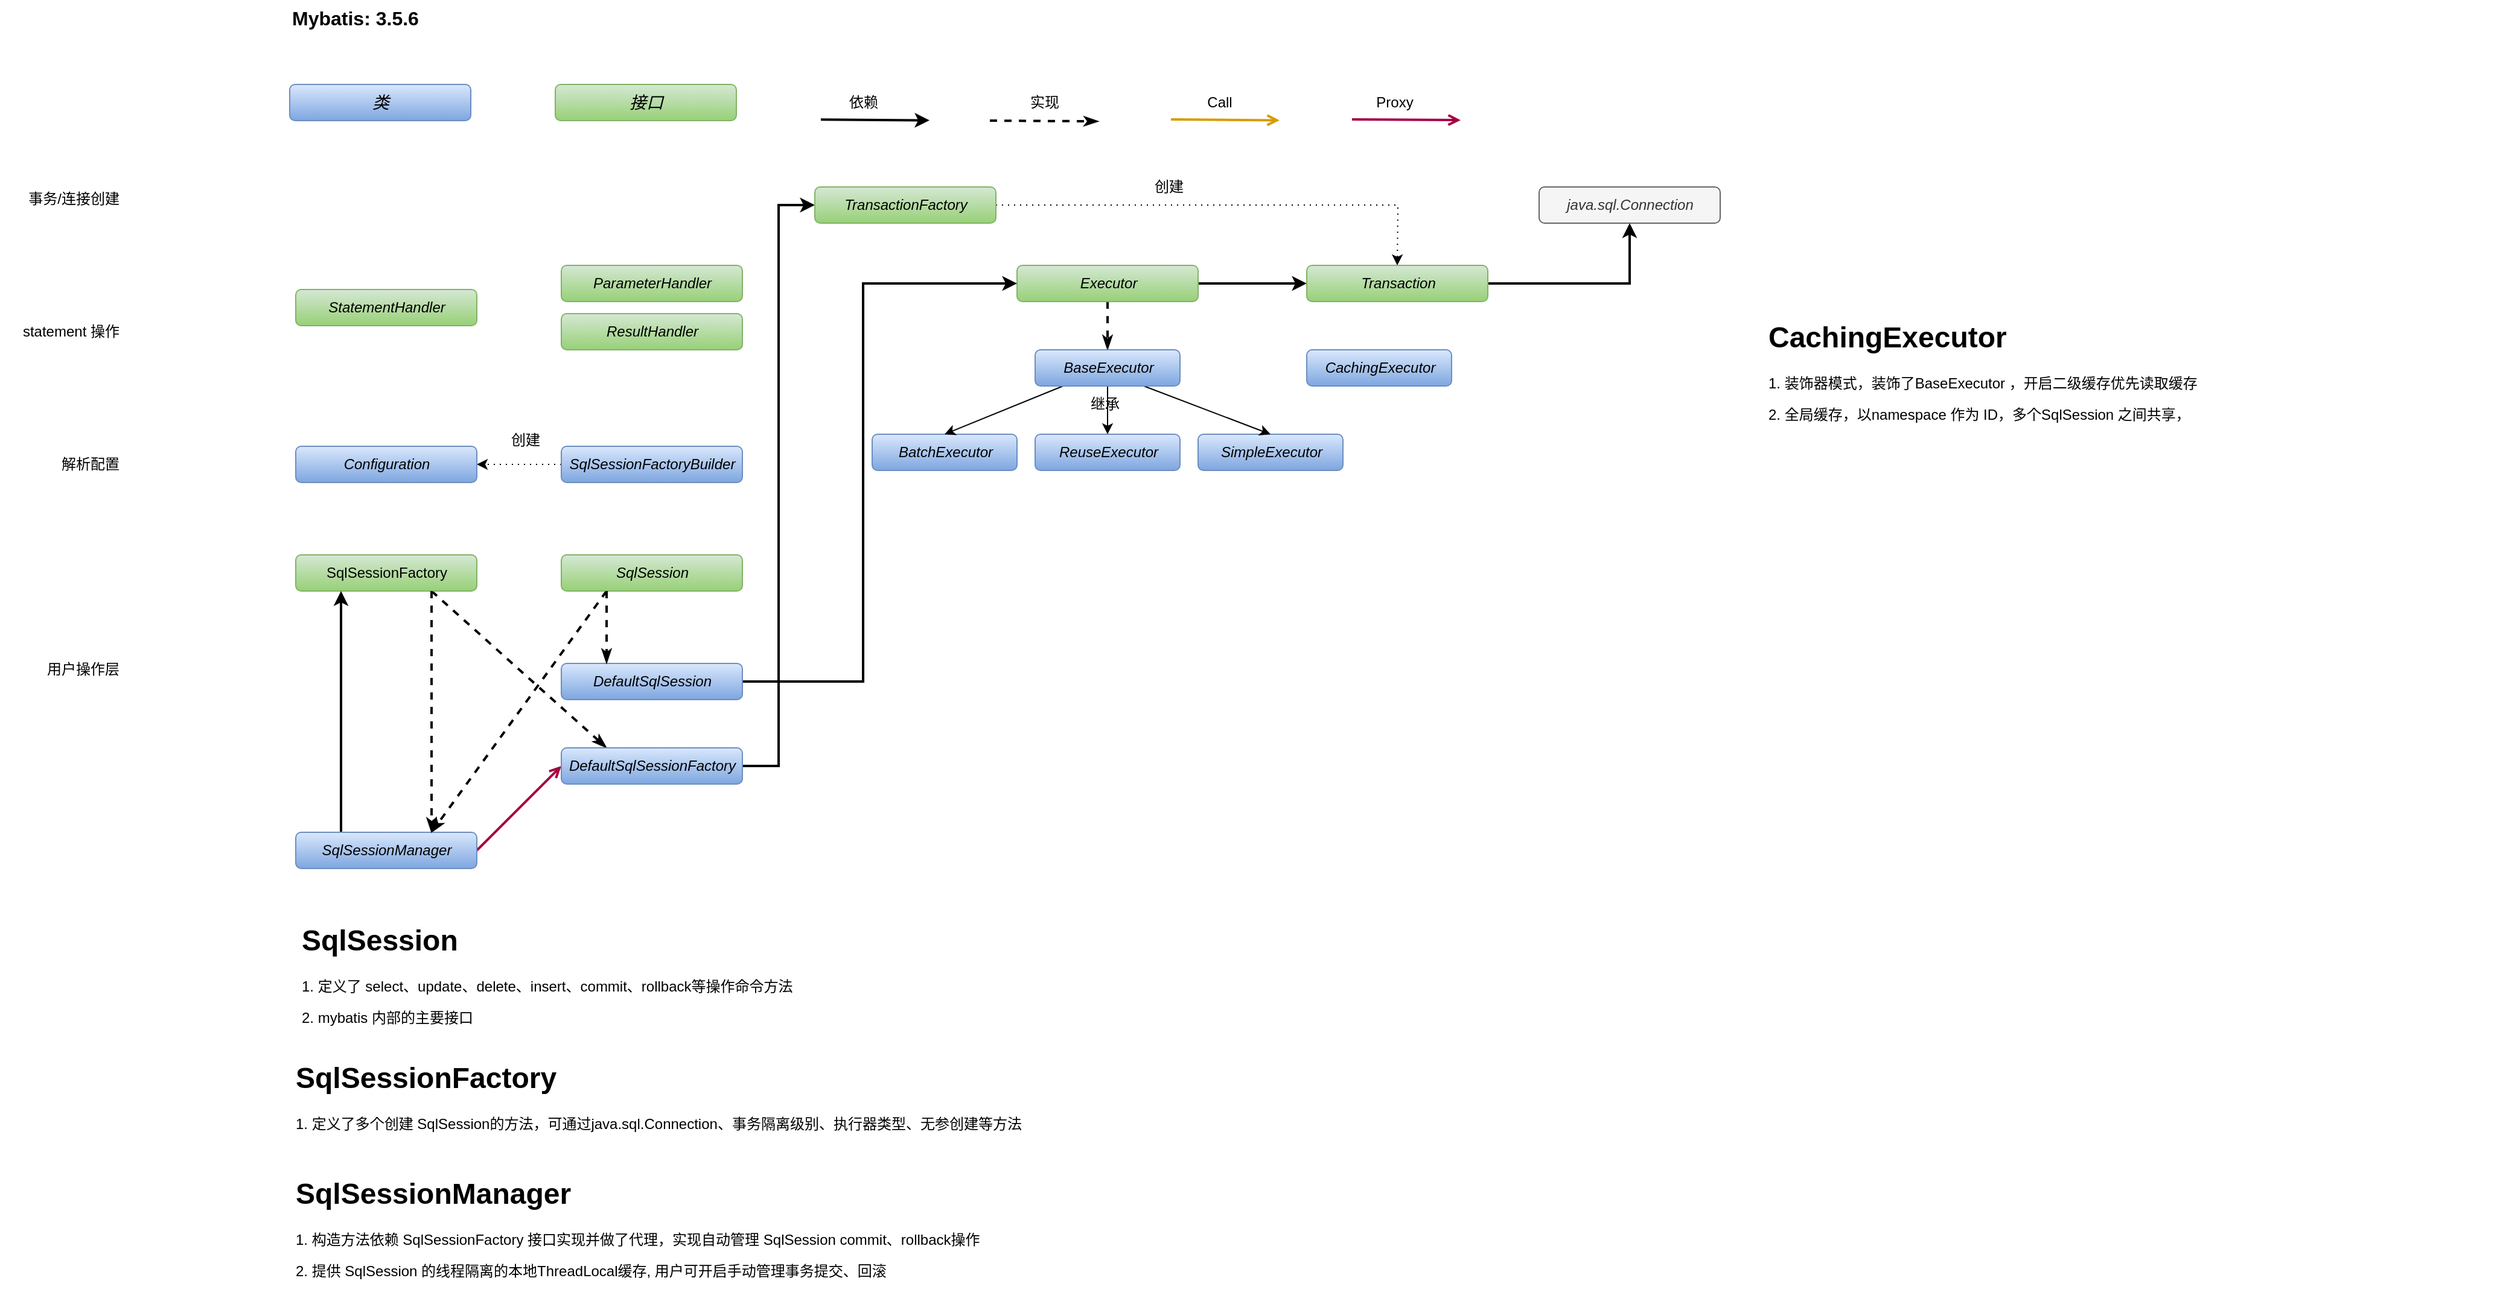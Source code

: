 <mxfile version="20.8.16" type="device"><diagram name="Page-1" id="e56a1550-8fbb-45ad-956c-1786394a9013"><mxGraphModel dx="2369" dy="2984" grid="1" gridSize="10" guides="1" tooltips="1" connect="1" arrows="1" fold="1" page="0" pageScale="1" pageWidth="1100" pageHeight="850" background="none" math="0" shadow="0"><root><mxCell id="0"/><mxCell id="1" parent="0"/><mxCell id="cMSn-RyeBEBXKR73PjCj-1" value="&lt;i&gt;&lt;font style=&quot;font-size: 14px;&quot;&gt;接口&lt;/font&gt;&lt;/i&gt;" style="rounded=1;html=1;fillColor=#d5e8d4;strokeColor=#82b366;fillStyle=solid;gradientColor=#97d077;fontColor=#000000;" parent="1" vertex="1"><mxGeometry x="240" y="-1710" width="150" height="30" as="geometry"/></mxCell><mxCell id="cMSn-RyeBEBXKR73PjCj-2" value="&lt;i&gt;&lt;font class=&quot;custom-cursor-default-hover&quot; style=&quot;font-size: 14px;&quot;&gt;类&lt;/font&gt;&lt;/i&gt;" style="rounded=1;html=1;fillColor=#dae8fc;strokeColor=#6c8ebf;fillStyle=solid;gradientColor=#7ea6e0;" parent="1" vertex="1"><mxGeometry x="20" y="-1710" width="150" height="30" as="geometry"/></mxCell><mxCell id="cMSn-RyeBEBXKR73PjCj-3" value="" style="endArrow=classic;html=1;rounded=0;strokeWidth=2;" parent="1" edge="1"><mxGeometry width="50" height="50" relative="1" as="geometry"><mxPoint x="460" y="-1680.83" as="sourcePoint"/><mxPoint x="550" y="-1680.24" as="targetPoint"/></mxGeometry></mxCell><mxCell id="cMSn-RyeBEBXKR73PjCj-4" value="依赖" style="text;html=1;align=center;verticalAlign=middle;resizable=0;points=[];autosize=1;strokeColor=none;fillColor=none;" parent="1" vertex="1"><mxGeometry x="470" y="-1710" width="50" height="30" as="geometry"/></mxCell><mxCell id="cMSn-RyeBEBXKR73PjCj-5" value="" style="endArrow=classicThin;html=1;rounded=0;strokeWidth=2;dashed=1;endFill=1;" parent="1" edge="1"><mxGeometry width="50" height="50" relative="1" as="geometry"><mxPoint x="600" y="-1680" as="sourcePoint"/><mxPoint x="690" y="-1679.41" as="targetPoint"/></mxGeometry></mxCell><mxCell id="cMSn-RyeBEBXKR73PjCj-6" value="实现" style="text;html=1;align=center;verticalAlign=middle;resizable=0;points=[];autosize=1;strokeColor=none;fillColor=none;" parent="1" vertex="1"><mxGeometry x="620" y="-1710" width="50" height="30" as="geometry"/></mxCell><mxCell id="cMSn-RyeBEBXKR73PjCj-7" value="" style="endArrow=open;html=1;rounded=0;strokeWidth=2;endFill=0;fillColor=#ffe6cc;strokeColor=#d79b00;" parent="1" edge="1"><mxGeometry width="50" height="50" relative="1" as="geometry"><mxPoint x="750" y="-1681" as="sourcePoint"/><mxPoint x="840" y="-1680.24" as="targetPoint"/></mxGeometry></mxCell><mxCell id="cMSn-RyeBEBXKR73PjCj-8" value="Call" style="text;html=1;align=center;verticalAlign=middle;resizable=0;points=[];autosize=1;strokeColor=none;fillColor=none;" parent="1" vertex="1"><mxGeometry x="770" y="-1710" width="40" height="30" as="geometry"/></mxCell><mxCell id="cMSn-RyeBEBXKR73PjCj-20" value="&lt;font style=&quot;font-size: 16px;&quot;&gt;&lt;b&gt;Mybatis: 3.5.6&lt;br&gt;&lt;/b&gt;&lt;/font&gt;" style="text;html=1;align=left;verticalAlign=middle;resizable=0;points=[];autosize=1;strokeColor=none;fillColor=none;" parent="1" vertex="1"><mxGeometry x="20" y="-1780" width="130" height="30" as="geometry"/></mxCell><mxCell id="cMSn-RyeBEBXKR73PjCj-30" value="" style="endArrow=open;html=1;rounded=0;strokeWidth=2;endFill=0;fillColor=#d80073;strokeColor=#A50040;" parent="1" edge="1"><mxGeometry width="50" height="50" relative="1" as="geometry"><mxPoint x="900" y="-1681" as="sourcePoint"/><mxPoint x="990" y="-1680.41" as="targetPoint"/></mxGeometry></mxCell><mxCell id="cMSn-RyeBEBXKR73PjCj-31" value="Proxy" style="text;html=1;align=center;verticalAlign=middle;resizable=0;points=[];autosize=1;strokeColor=none;fillColor=none;" parent="1" vertex="1"><mxGeometry x="910" y="-1710" width="50" height="30" as="geometry"/></mxCell><mxCell id="ZnZDAmP2lZ-HSCfnDJOz-25" style="edgeStyle=none;rounded=0;orthogonalLoop=1;jettySize=auto;html=1;exitX=0.25;exitY=1;exitDx=0;exitDy=0;entryX=0.75;entryY=0;entryDx=0;entryDy=0;endArrow=classicThin;strokeWidth=2;dashed=1;endFill=1;" edge="1" parent="1" source="uqvXiUQTA21NjwVZ4zVo-1" target="uqvXiUQTA21NjwVZ4zVo-3"><mxGeometry relative="1" as="geometry"/></mxCell><mxCell id="uqvXiUQTA21NjwVZ4zVo-1" value="&lt;i&gt;SqlSession&lt;/i&gt;" style="rounded=1;html=1;fillColor=#d5e8d4;strokeColor=#82b366;fillStyle=solid;gradientColor=#97d077;fontColor=#000000;" parent="1" vertex="1"><mxGeometry x="245" y="-1320" width="150" height="30" as="geometry"/></mxCell><mxCell id="ZnZDAmP2lZ-HSCfnDJOz-5" style="rounded=0;orthogonalLoop=1;jettySize=auto;html=1;exitX=0.75;exitY=1;exitDx=0;exitDy=0;entryX=0.25;entryY=0;entryDx=0;entryDy=0;endArrow=classicThin;strokeWidth=2;dashed=1;endFill=1;" edge="1" parent="1" source="uqvXiUQTA21NjwVZ4zVo-2" target="ZnZDAmP2lZ-HSCfnDJOz-4"><mxGeometry relative="1" as="geometry"/></mxCell><mxCell id="uqvXiUQTA21NjwVZ4zVo-2" value="SqlSessionFactory" style="rounded=1;html=1;fillColor=#d5e8d4;strokeColor=#82b366;fillStyle=solid;gradientColor=#97d077;fontColor=#000000;" parent="1" vertex="1"><mxGeometry x="25" y="-1320" width="150" height="30" as="geometry"/></mxCell><mxCell id="uqvXiUQTA21NjwVZ4zVo-8" style="rounded=0;orthogonalLoop=1;jettySize=auto;html=1;exitX=0.25;exitY=0;exitDx=0;exitDy=0;entryX=0.25;entryY=1;entryDx=0;entryDy=0;strokeWidth=2;" parent="1" source="uqvXiUQTA21NjwVZ4zVo-3" target="uqvXiUQTA21NjwVZ4zVo-2" edge="1"><mxGeometry relative="1" as="geometry"><mxPoint x="90" y="-1310" as="sourcePoint"/><mxPoint x="87.5" y="-1390" as="targetPoint"/></mxGeometry></mxCell><mxCell id="ZnZDAmP2lZ-HSCfnDJOz-8" style="edgeStyle=none;rounded=0;orthogonalLoop=1;jettySize=auto;html=1;exitX=1;exitY=0.5;exitDx=0;exitDy=0;endArrow=open;strokeColor=#A50040;strokeWidth=2;endFill=0;fillColor=#d80073;entryX=0;entryY=0.5;entryDx=0;entryDy=0;" edge="1" parent="1" source="uqvXiUQTA21NjwVZ4zVo-3" target="ZnZDAmP2lZ-HSCfnDJOz-4"><mxGeometry relative="1" as="geometry"><mxPoint x="335" y="-1220" as="targetPoint"/></mxGeometry></mxCell><mxCell id="uqvXiUQTA21NjwVZ4zVo-3" value="&lt;i&gt;SqlSessionManager&lt;/i&gt;" style="rounded=1;html=1;fillColor=#dae8fc;strokeColor=#6c8ebf;fillStyle=solid;gradientColor=#7ea6e0;" parent="1" vertex="1"><mxGeometry x="25" y="-1090" width="150" height="30" as="geometry"/></mxCell><mxCell id="uqvXiUQTA21NjwVZ4zVo-6" value="" style="endArrow=classicThin;html=1;rounded=0;strokeWidth=2;dashed=1;endFill=1;exitX=0.75;exitY=1;exitDx=0;exitDy=0;entryX=0.75;entryY=0;entryDx=0;entryDy=0;" parent="1" source="uqvXiUQTA21NjwVZ4zVo-2" target="uqvXiUQTA21NjwVZ4zVo-3" edge="1"><mxGeometry width="50" height="50" relative="1" as="geometry"><mxPoint x="65" y="-1360" as="sourcePoint"/><mxPoint x="155" y="-1359.41" as="targetPoint"/></mxGeometry></mxCell><mxCell id="uqvXiUQTA21NjwVZ4zVo-10" value="&lt;h1&gt;SqlSession&lt;/h1&gt;&lt;p&gt;1. 定义了 select、update、delete、insert、commit、rollback等操作命令方法&lt;/p&gt;&lt;p&gt;2. mybatis 内部的主要接口&lt;/p&gt;" style="text;html=1;strokeColor=none;fillColor=none;spacing=5;spacingTop=-20;whiteSpace=wrap;overflow=hidden;rounded=0;align=left;" parent="1" vertex="1"><mxGeometry x="25" y="-1020" width="610" height="110" as="geometry"/></mxCell><mxCell id="ZnZDAmP2lZ-HSCfnDJOz-28" style="edgeStyle=none;rounded=0;orthogonalLoop=1;jettySize=auto;html=1;exitX=0;exitY=0.5;exitDx=0;exitDy=0;entryX=1;entryY=0.5;entryDx=0;entryDy=0;dashed=1;dashPattern=1 4;" edge="1" parent="1" source="ZnZDAmP2lZ-HSCfnDJOz-1" target="ZnZDAmP2lZ-HSCfnDJOz-2"><mxGeometry relative="1" as="geometry"/></mxCell><mxCell id="ZnZDAmP2lZ-HSCfnDJOz-1" value="&lt;i&gt;SqlSessionFactoryBuilder&lt;/i&gt;" style="rounded=1;html=1;fillColor=#dae8fc;strokeColor=#6c8ebf;fillStyle=solid;gradientColor=#7ea6e0;" vertex="1" parent="1"><mxGeometry x="245" y="-1410" width="150" height="30" as="geometry"/></mxCell><mxCell id="ZnZDAmP2lZ-HSCfnDJOz-2" value="&lt;i&gt;Configuration&lt;/i&gt;" style="rounded=1;html=1;fillColor=#dae8fc;strokeColor=#6c8ebf;fillStyle=solid;gradientColor=#7ea6e0;" vertex="1" parent="1"><mxGeometry x="25" y="-1410" width="150" height="30" as="geometry"/></mxCell><mxCell id="ZnZDAmP2lZ-HSCfnDJOz-27" style="edgeStyle=none;rounded=0;orthogonalLoop=1;jettySize=auto;html=1;exitX=1;exitY=0.5;exitDx=0;exitDy=0;entryX=0;entryY=0.5;entryDx=0;entryDy=0;strokeWidth=2;" edge="1" parent="1" source="ZnZDAmP2lZ-HSCfnDJOz-4" target="ZnZDAmP2lZ-HSCfnDJOz-9"><mxGeometry relative="1" as="geometry"><Array as="points"><mxPoint x="425" y="-1145"/><mxPoint x="425" y="-1610"/></Array></mxGeometry></mxCell><mxCell id="ZnZDAmP2lZ-HSCfnDJOz-4" value="&lt;i&gt;DefaultSqlSessionFactory&lt;/i&gt;" style="rounded=1;html=1;fillColor=#dae8fc;strokeColor=#6c8ebf;fillStyle=solid;gradientColor=#7ea6e0;" vertex="1" parent="1"><mxGeometry x="245" y="-1160" width="150" height="30" as="geometry"/></mxCell><mxCell id="ZnZDAmP2lZ-HSCfnDJOz-30" style="edgeStyle=none;rounded=0;orthogonalLoop=1;jettySize=auto;html=1;exitX=1;exitY=0.5;exitDx=0;exitDy=0;entryX=0.5;entryY=0;entryDx=0;entryDy=0;dashed=1;dashPattern=1 4;" edge="1" parent="1" source="ZnZDAmP2lZ-HSCfnDJOz-9" target="ZnZDAmP2lZ-HSCfnDJOz-19"><mxGeometry relative="1" as="geometry"><Array as="points"><mxPoint x="938" y="-1610"/></Array></mxGeometry></mxCell><mxCell id="ZnZDAmP2lZ-HSCfnDJOz-9" value="&lt;i&gt;TransactionFactory&lt;/i&gt;" style="rounded=1;html=1;fillColor=#d5e8d4;strokeColor=#82b366;fillStyle=solid;gradientColor=#97d077;fontColor=#000000;" vertex="1" parent="1"><mxGeometry x="455" y="-1625" width="150" height="30" as="geometry"/></mxCell><mxCell id="ZnZDAmP2lZ-HSCfnDJOz-20" style="edgeStyle=none;rounded=0;orthogonalLoop=1;jettySize=auto;html=1;exitX=1;exitY=0.5;exitDx=0;exitDy=0;entryX=0;entryY=0.5;entryDx=0;entryDy=0;strokeWidth=2;" edge="1" parent="1" source="ZnZDAmP2lZ-HSCfnDJOz-10" target="ZnZDAmP2lZ-HSCfnDJOz-19"><mxGeometry relative="1" as="geometry"/></mxCell><mxCell id="ZnZDAmP2lZ-HSCfnDJOz-50" style="edgeStyle=none;rounded=0;orthogonalLoop=1;jettySize=auto;html=1;exitX=0.5;exitY=1;exitDx=0;exitDy=0;entryX=0.5;entryY=0;entryDx=0;entryDy=0;endArrow=classicThin;strokeWidth=2;dashed=1;endFill=1;" edge="1" parent="1" source="ZnZDAmP2lZ-HSCfnDJOz-10" target="ZnZDAmP2lZ-HSCfnDJOz-49"><mxGeometry relative="1" as="geometry"/></mxCell><mxCell id="ZnZDAmP2lZ-HSCfnDJOz-10" value="&lt;i&gt;Executor&lt;/i&gt;" style="rounded=1;html=1;fillColor=#d5e8d4;strokeColor=#82b366;fillStyle=solid;gradientColor=#97d077;fontColor=#000000;" vertex="1" parent="1"><mxGeometry x="622.5" y="-1560" width="150" height="30" as="geometry"/></mxCell><mxCell id="ZnZDAmP2lZ-HSCfnDJOz-11" value="&lt;i&gt;BatchExecutor&lt;/i&gt;" style="rounded=1;html=1;fillColor=#dae8fc;strokeColor=#6c8ebf;fillStyle=solid;gradientColor=#7ea6e0;" vertex="1" parent="1"><mxGeometry x="502.5" y="-1420" width="120" height="30" as="geometry"/></mxCell><mxCell id="ZnZDAmP2lZ-HSCfnDJOz-12" value="&lt;i&gt;ReuseExecutor&lt;/i&gt;" style="rounded=1;html=1;fillColor=#dae8fc;strokeColor=#6c8ebf;fillStyle=solid;gradientColor=#7ea6e0;" vertex="1" parent="1"><mxGeometry x="637.5" y="-1420" width="120" height="30" as="geometry"/></mxCell><mxCell id="ZnZDAmP2lZ-HSCfnDJOz-13" value="&lt;i&gt;SimpleExecutor&lt;/i&gt;" style="rounded=1;html=1;fillColor=#dae8fc;strokeColor=#6c8ebf;fillStyle=solid;gradientColor=#7ea6e0;" vertex="1" parent="1"><mxGeometry x="772.5" y="-1420" width="120" height="30" as="geometry"/></mxCell><mxCell id="ZnZDAmP2lZ-HSCfnDJOz-14" value="&lt;i&gt;CachingExecutor&lt;/i&gt;" style="rounded=1;html=1;fillColor=#dae8fc;strokeColor=#6c8ebf;fillStyle=solid;gradientColor=#7ea6e0;" vertex="1" parent="1"><mxGeometry x="862.5" y="-1490" width="120" height="30" as="geometry"/></mxCell><mxCell id="ZnZDAmP2lZ-HSCfnDJOz-34" style="edgeStyle=none;rounded=0;orthogonalLoop=1;jettySize=auto;html=1;exitX=1;exitY=0.5;exitDx=0;exitDy=0;entryX=0.5;entryY=1;entryDx=0;entryDy=0;strokeWidth=2;" edge="1" parent="1" source="ZnZDAmP2lZ-HSCfnDJOz-19" target="ZnZDAmP2lZ-HSCfnDJOz-33"><mxGeometry relative="1" as="geometry"><Array as="points"><mxPoint x="1130" y="-1545"/></Array></mxGeometry></mxCell><mxCell id="ZnZDAmP2lZ-HSCfnDJOz-19" value="&lt;i&gt;Transaction&lt;/i&gt;" style="rounded=1;html=1;fillColor=#d5e8d4;strokeColor=#82b366;fillStyle=solid;gradientColor=#97d077;fontColor=#000000;" vertex="1" parent="1"><mxGeometry x="862.5" y="-1560" width="150" height="30" as="geometry"/></mxCell><mxCell id="ZnZDAmP2lZ-HSCfnDJOz-26" style="edgeStyle=none;rounded=0;orthogonalLoop=1;jettySize=auto;html=1;exitX=1;exitY=0.5;exitDx=0;exitDy=0;entryX=0;entryY=0.5;entryDx=0;entryDy=0;strokeWidth=2;" edge="1" parent="1" source="ZnZDAmP2lZ-HSCfnDJOz-23" target="ZnZDAmP2lZ-HSCfnDJOz-10"><mxGeometry relative="1" as="geometry"><Array as="points"><mxPoint x="495" y="-1215"/><mxPoint x="495" y="-1545"/></Array></mxGeometry></mxCell><mxCell id="ZnZDAmP2lZ-HSCfnDJOz-23" value="&lt;i&gt;DefaultSqlSession&lt;/i&gt;" style="rounded=1;html=1;fillColor=#dae8fc;strokeColor=#6c8ebf;fillStyle=solid;gradientColor=#7ea6e0;" vertex="1" parent="1"><mxGeometry x="245" y="-1230" width="150" height="30" as="geometry"/></mxCell><mxCell id="ZnZDAmP2lZ-HSCfnDJOz-24" style="rounded=0;orthogonalLoop=1;jettySize=auto;html=1;exitX=0.25;exitY=1;exitDx=0;exitDy=0;entryX=0.25;entryY=0;entryDx=0;entryDy=0;endArrow=classicThin;strokeWidth=2;dashed=1;endFill=1;" edge="1" parent="1" source="uqvXiUQTA21NjwVZ4zVo-1" target="ZnZDAmP2lZ-HSCfnDJOz-23"><mxGeometry relative="1" as="geometry"><mxPoint x="415" y="-1160" as="sourcePoint"/><mxPoint x="485" y="-1100" as="targetPoint"/></mxGeometry></mxCell><mxCell id="ZnZDAmP2lZ-HSCfnDJOz-29" value="创建" style="text;html=1;align=center;verticalAlign=middle;resizable=0;points=[];autosize=1;strokeColor=none;fillColor=none;" vertex="1" parent="1"><mxGeometry x="190" y="-1430" width="50" height="30" as="geometry"/></mxCell><mxCell id="ZnZDAmP2lZ-HSCfnDJOz-31" value="创建" style="text;html=1;align=center;verticalAlign=middle;resizable=0;points=[];autosize=1;strokeColor=none;fillColor=none;" vertex="1" parent="1"><mxGeometry x="722.5" y="-1640" width="50" height="30" as="geometry"/></mxCell><mxCell id="ZnZDAmP2lZ-HSCfnDJOz-33" value="&lt;i&gt;java.sql.Connection&lt;/i&gt;" style="rounded=1;html=1;fillColor=#f5f5f5;strokeColor=#666666;fillStyle=solid;fontColor=#333333;" vertex="1" parent="1"><mxGeometry x="1055" y="-1625" width="150" height="30" as="geometry"/></mxCell><mxCell id="ZnZDAmP2lZ-HSCfnDJOz-35" value="用户操作层" style="text;html=1;align=right;verticalAlign=middle;resizable=0;points=[];autosize=1;strokeColor=none;fillColor=none;" vertex="1" parent="1"><mxGeometry x="-200" y="-1240" width="80" height="30" as="geometry"/></mxCell><mxCell id="ZnZDAmP2lZ-HSCfnDJOz-37" value="解析配置" style="text;html=1;align=right;verticalAlign=middle;resizable=0;points=[];autosize=1;strokeColor=none;fillColor=none;" vertex="1" parent="1"><mxGeometry x="-190" y="-1410" width="70" height="30" as="geometry"/></mxCell><mxCell id="ZnZDAmP2lZ-HSCfnDJOz-39" value="statement 操作" style="text;html=1;align=right;verticalAlign=middle;resizable=0;points=[];autosize=1;strokeColor=none;fillColor=none;" vertex="1" parent="1"><mxGeometry x="-220" y="-1520" width="100" height="30" as="geometry"/></mxCell><mxCell id="ZnZDAmP2lZ-HSCfnDJOz-40" value="事务/连接创建" style="text;html=1;align=right;verticalAlign=middle;resizable=0;points=[];autosize=1;strokeColor=none;fillColor=none;" vertex="1" parent="1"><mxGeometry x="-220" y="-1630" width="100" height="30" as="geometry"/></mxCell><mxCell id="ZnZDAmP2lZ-HSCfnDJOz-42" value="&lt;i&gt;StatementHandler&lt;/i&gt;" style="rounded=1;html=1;fillColor=#d5e8d4;strokeColor=#82b366;fillStyle=solid;gradientColor=#97d077;fontColor=#000000;" vertex="1" parent="1"><mxGeometry x="25" y="-1540" width="150" height="30" as="geometry"/></mxCell><mxCell id="ZnZDAmP2lZ-HSCfnDJOz-43" value="&lt;i&gt;ResultHandler&lt;/i&gt;" style="rounded=1;html=1;fillColor=#d5e8d4;strokeColor=#82b366;fillStyle=solid;gradientColor=#97d077;fontColor=#000000;" vertex="1" parent="1"><mxGeometry x="245" y="-1520" width="150" height="30" as="geometry"/></mxCell><mxCell id="ZnZDAmP2lZ-HSCfnDJOz-44" value="&lt;i&gt;ParameterHandler&lt;/i&gt;" style="rounded=1;html=1;fillColor=#d5e8d4;strokeColor=#82b366;fillStyle=solid;gradientColor=#97d077;fontColor=#000000;" vertex="1" parent="1"><mxGeometry x="245" y="-1560" width="150" height="30" as="geometry"/></mxCell><mxCell id="ZnZDAmP2lZ-HSCfnDJOz-46" value="&lt;h1&gt;SqlSessionManager&lt;/h1&gt;&lt;p&gt;1. 构造方法依赖 SqlSessionFactory 接口实现并做了代理，实现自动管理 SqlSession commit、rollback操作&lt;/p&gt;&lt;p&gt;2. 提供 SqlSession 的线程隔离的本地ThreadLocal缓存, 用户可开启手动管理事务提交、回滚&lt;/p&gt;&lt;p&gt;&lt;br&gt;&lt;/p&gt;" style="text;html=1;strokeColor=none;fillColor=none;spacing=5;spacingTop=-20;whiteSpace=wrap;overflow=hidden;rounded=0;align=left;" vertex="1" parent="1"><mxGeometry x="20" y="-810" width="610" height="120" as="geometry"/></mxCell><mxCell id="ZnZDAmP2lZ-HSCfnDJOz-47" value="&lt;h1&gt;SqlSessionFactory&lt;/h1&gt;&lt;p&gt;1. 定义了多个创建 SqlSession的方法，可通过java.sql.Connection、事务隔离级别、执行器类型、无参创建等方法&lt;/p&gt;" style="text;html=1;strokeColor=none;fillColor=none;spacing=5;spacingTop=-20;whiteSpace=wrap;overflow=hidden;rounded=0;align=left;" vertex="1" parent="1"><mxGeometry x="20" y="-906" width="610" height="90" as="geometry"/></mxCell><mxCell id="ZnZDAmP2lZ-HSCfnDJOz-48" value="&lt;h1&gt;CachingExecutor&lt;/h1&gt;&lt;p&gt;1. 装饰器模式，装饰了BaseExecutor ，开启二级缓存优先读取缓存&lt;/p&gt;&lt;p&gt;2. 全局缓存，以namespace 作为 ID，多个SqlSession 之间共享，&lt;/p&gt;" style="text;html=1;strokeColor=none;fillColor=none;spacing=5;spacingTop=-20;whiteSpace=wrap;overflow=hidden;rounded=0;align=left;" vertex="1" parent="1"><mxGeometry x="1240" y="-1520" width="610" height="110" as="geometry"/></mxCell><mxCell id="ZnZDAmP2lZ-HSCfnDJOz-51" style="edgeStyle=none;rounded=0;orthogonalLoop=1;jettySize=auto;html=1;entryX=0.5;entryY=0;entryDx=0;entryDy=0;" edge="1" parent="1" source="ZnZDAmP2lZ-HSCfnDJOz-49" target="ZnZDAmP2lZ-HSCfnDJOz-11"><mxGeometry relative="1" as="geometry"/></mxCell><mxCell id="ZnZDAmP2lZ-HSCfnDJOz-52" style="edgeStyle=none;rounded=0;orthogonalLoop=1;jettySize=auto;html=1;exitX=0.5;exitY=1;exitDx=0;exitDy=0;entryX=0.5;entryY=0;entryDx=0;entryDy=0;" edge="1" parent="1" source="ZnZDAmP2lZ-HSCfnDJOz-49" target="ZnZDAmP2lZ-HSCfnDJOz-12"><mxGeometry relative="1" as="geometry"/></mxCell><mxCell id="ZnZDAmP2lZ-HSCfnDJOz-53" style="edgeStyle=none;rounded=0;orthogonalLoop=1;jettySize=auto;html=1;exitX=0.75;exitY=1;exitDx=0;exitDy=0;entryX=0.5;entryY=0;entryDx=0;entryDy=0;" edge="1" parent="1" source="ZnZDAmP2lZ-HSCfnDJOz-49" target="ZnZDAmP2lZ-HSCfnDJOz-13"><mxGeometry relative="1" as="geometry"/></mxCell><mxCell id="ZnZDAmP2lZ-HSCfnDJOz-49" value="&lt;i&gt;BaseExecutor&lt;/i&gt;" style="rounded=1;html=1;fillColor=#dae8fc;strokeColor=#6c8ebf;fillStyle=solid;gradientColor=#7ea6e0;" vertex="1" parent="1"><mxGeometry x="637.5" y="-1490" width="120" height="30" as="geometry"/></mxCell><mxCell id="ZnZDAmP2lZ-HSCfnDJOz-54" value="继承" style="text;html=1;align=center;verticalAlign=middle;resizable=0;points=[];autosize=1;strokeColor=none;fillColor=none;" vertex="1" parent="1"><mxGeometry x="670" y="-1460" width="50" height="30" as="geometry"/></mxCell></root></mxGraphModel></diagram></mxfile>